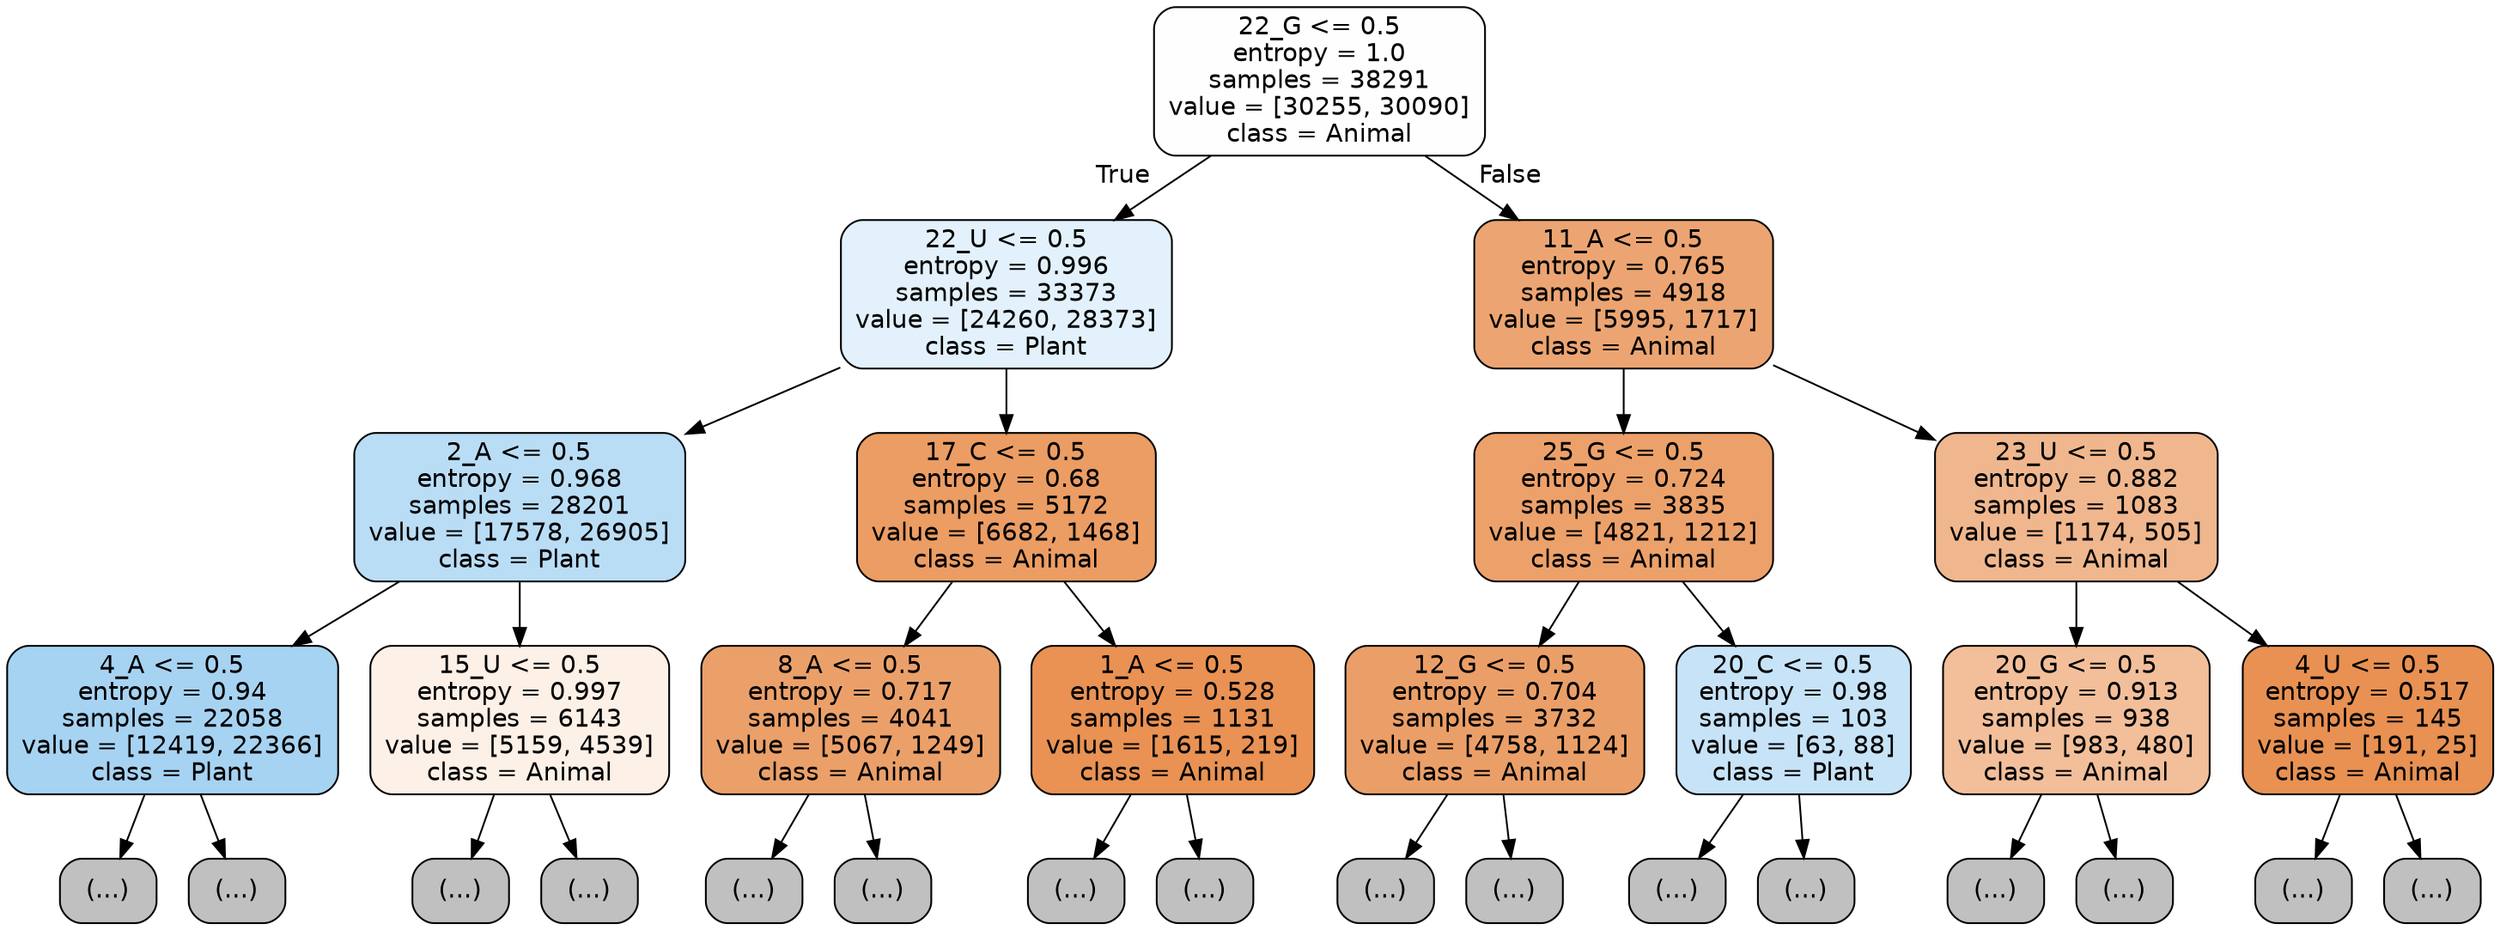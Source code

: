 digraph Tree {
node [shape=box, style="filled, rounded", color="black", fontname="helvetica"] ;
edge [fontname="helvetica"] ;
0 [label="22_G <= 0.5\nentropy = 1.0\nsamples = 38291\nvalue = [30255, 30090]\nclass = Animal", fillcolor="#fffefe"] ;
1 [label="22_U <= 0.5\nentropy = 0.996\nsamples = 33373\nvalue = [24260, 28373]\nclass = Plant", fillcolor="#e2f1fb"] ;
0 -> 1 [labeldistance=2.5, labelangle=45, headlabel="True"] ;
2 [label="2_A <= 0.5\nentropy = 0.968\nsamples = 28201\nvalue = [17578, 26905]\nclass = Plant", fillcolor="#baddf6"] ;
1 -> 2 ;
3 [label="4_A <= 0.5\nentropy = 0.94\nsamples = 22058\nvalue = [12419, 22366]\nclass = Plant", fillcolor="#a7d3f3"] ;
2 -> 3 ;
4 [label="(...)", fillcolor="#C0C0C0"] ;
3 -> 4 ;
7393 [label="(...)", fillcolor="#C0C0C0"] ;
3 -> 7393 ;
9642 [label="15_U <= 0.5\nentropy = 0.997\nsamples = 6143\nvalue = [5159, 4539]\nclass = Animal", fillcolor="#fcf0e7"] ;
2 -> 9642 ;
9643 [label="(...)", fillcolor="#C0C0C0"] ;
9642 -> 9643 ;
11800 [label="(...)", fillcolor="#C0C0C0"] ;
9642 -> 11800 ;
12681 [label="17_C <= 0.5\nentropy = 0.68\nsamples = 5172\nvalue = [6682, 1468]\nclass = Animal", fillcolor="#eb9d64"] ;
1 -> 12681 ;
12682 [label="8_A <= 0.5\nentropy = 0.717\nsamples = 4041\nvalue = [5067, 1249]\nclass = Animal", fillcolor="#eba06a"] ;
12681 -> 12682 ;
12683 [label="(...)", fillcolor="#C0C0C0"] ;
12682 -> 12683 ;
13792 [label="(...)", fillcolor="#C0C0C0"] ;
12682 -> 13792 ;
14293 [label="1_A <= 0.5\nentropy = 0.528\nsamples = 1131\nvalue = [1615, 219]\nclass = Animal", fillcolor="#e99254"] ;
12681 -> 14293 ;
14294 [label="(...)", fillcolor="#C0C0C0"] ;
14293 -> 14294 ;
14641 [label="(...)", fillcolor="#C0C0C0"] ;
14293 -> 14641 ;
14718 [label="11_A <= 0.5\nentropy = 0.765\nsamples = 4918\nvalue = [5995, 1717]\nclass = Animal", fillcolor="#eca572"] ;
0 -> 14718 [labeldistance=2.5, labelangle=-45, headlabel="False"] ;
14719 [label="25_G <= 0.5\nentropy = 0.724\nsamples = 3835\nvalue = [4821, 1212]\nclass = Animal", fillcolor="#eca16b"] ;
14718 -> 14719 ;
14720 [label="12_G <= 0.5\nentropy = 0.704\nsamples = 3732\nvalue = [4758, 1124]\nclass = Animal", fillcolor="#eb9f68"] ;
14719 -> 14720 ;
14721 [label="(...)", fillcolor="#C0C0C0"] ;
14720 -> 14721 ;
15830 [label="(...)", fillcolor="#C0C0C0"] ;
14720 -> 15830 ;
16213 [label="20_C <= 0.5\nentropy = 0.98\nsamples = 103\nvalue = [63, 88]\nclass = Plant", fillcolor="#c7e3f8"] ;
14719 -> 16213 ;
16214 [label="(...)", fillcolor="#C0C0C0"] ;
16213 -> 16214 ;
16239 [label="(...)", fillcolor="#C0C0C0"] ;
16213 -> 16239 ;
16254 [label="23_U <= 0.5\nentropy = 0.882\nsamples = 1083\nvalue = [1174, 505]\nclass = Animal", fillcolor="#f0b78e"] ;
14718 -> 16254 ;
16255 [label="20_G <= 0.5\nentropy = 0.913\nsamples = 938\nvalue = [983, 480]\nclass = Animal", fillcolor="#f2bf9a"] ;
16254 -> 16255 ;
16256 [label="(...)", fillcolor="#C0C0C0"] ;
16255 -> 16256 ;
16597 [label="(...)", fillcolor="#C0C0C0"] ;
16255 -> 16597 ;
16690 [label="4_U <= 0.5\nentropy = 0.517\nsamples = 145\nvalue = [191, 25]\nclass = Animal", fillcolor="#e89153"] ;
16254 -> 16690 ;
16691 [label="(...)", fillcolor="#C0C0C0"] ;
16690 -> 16691 ;
16718 [label="(...)", fillcolor="#C0C0C0"] ;
16690 -> 16718 ;
}